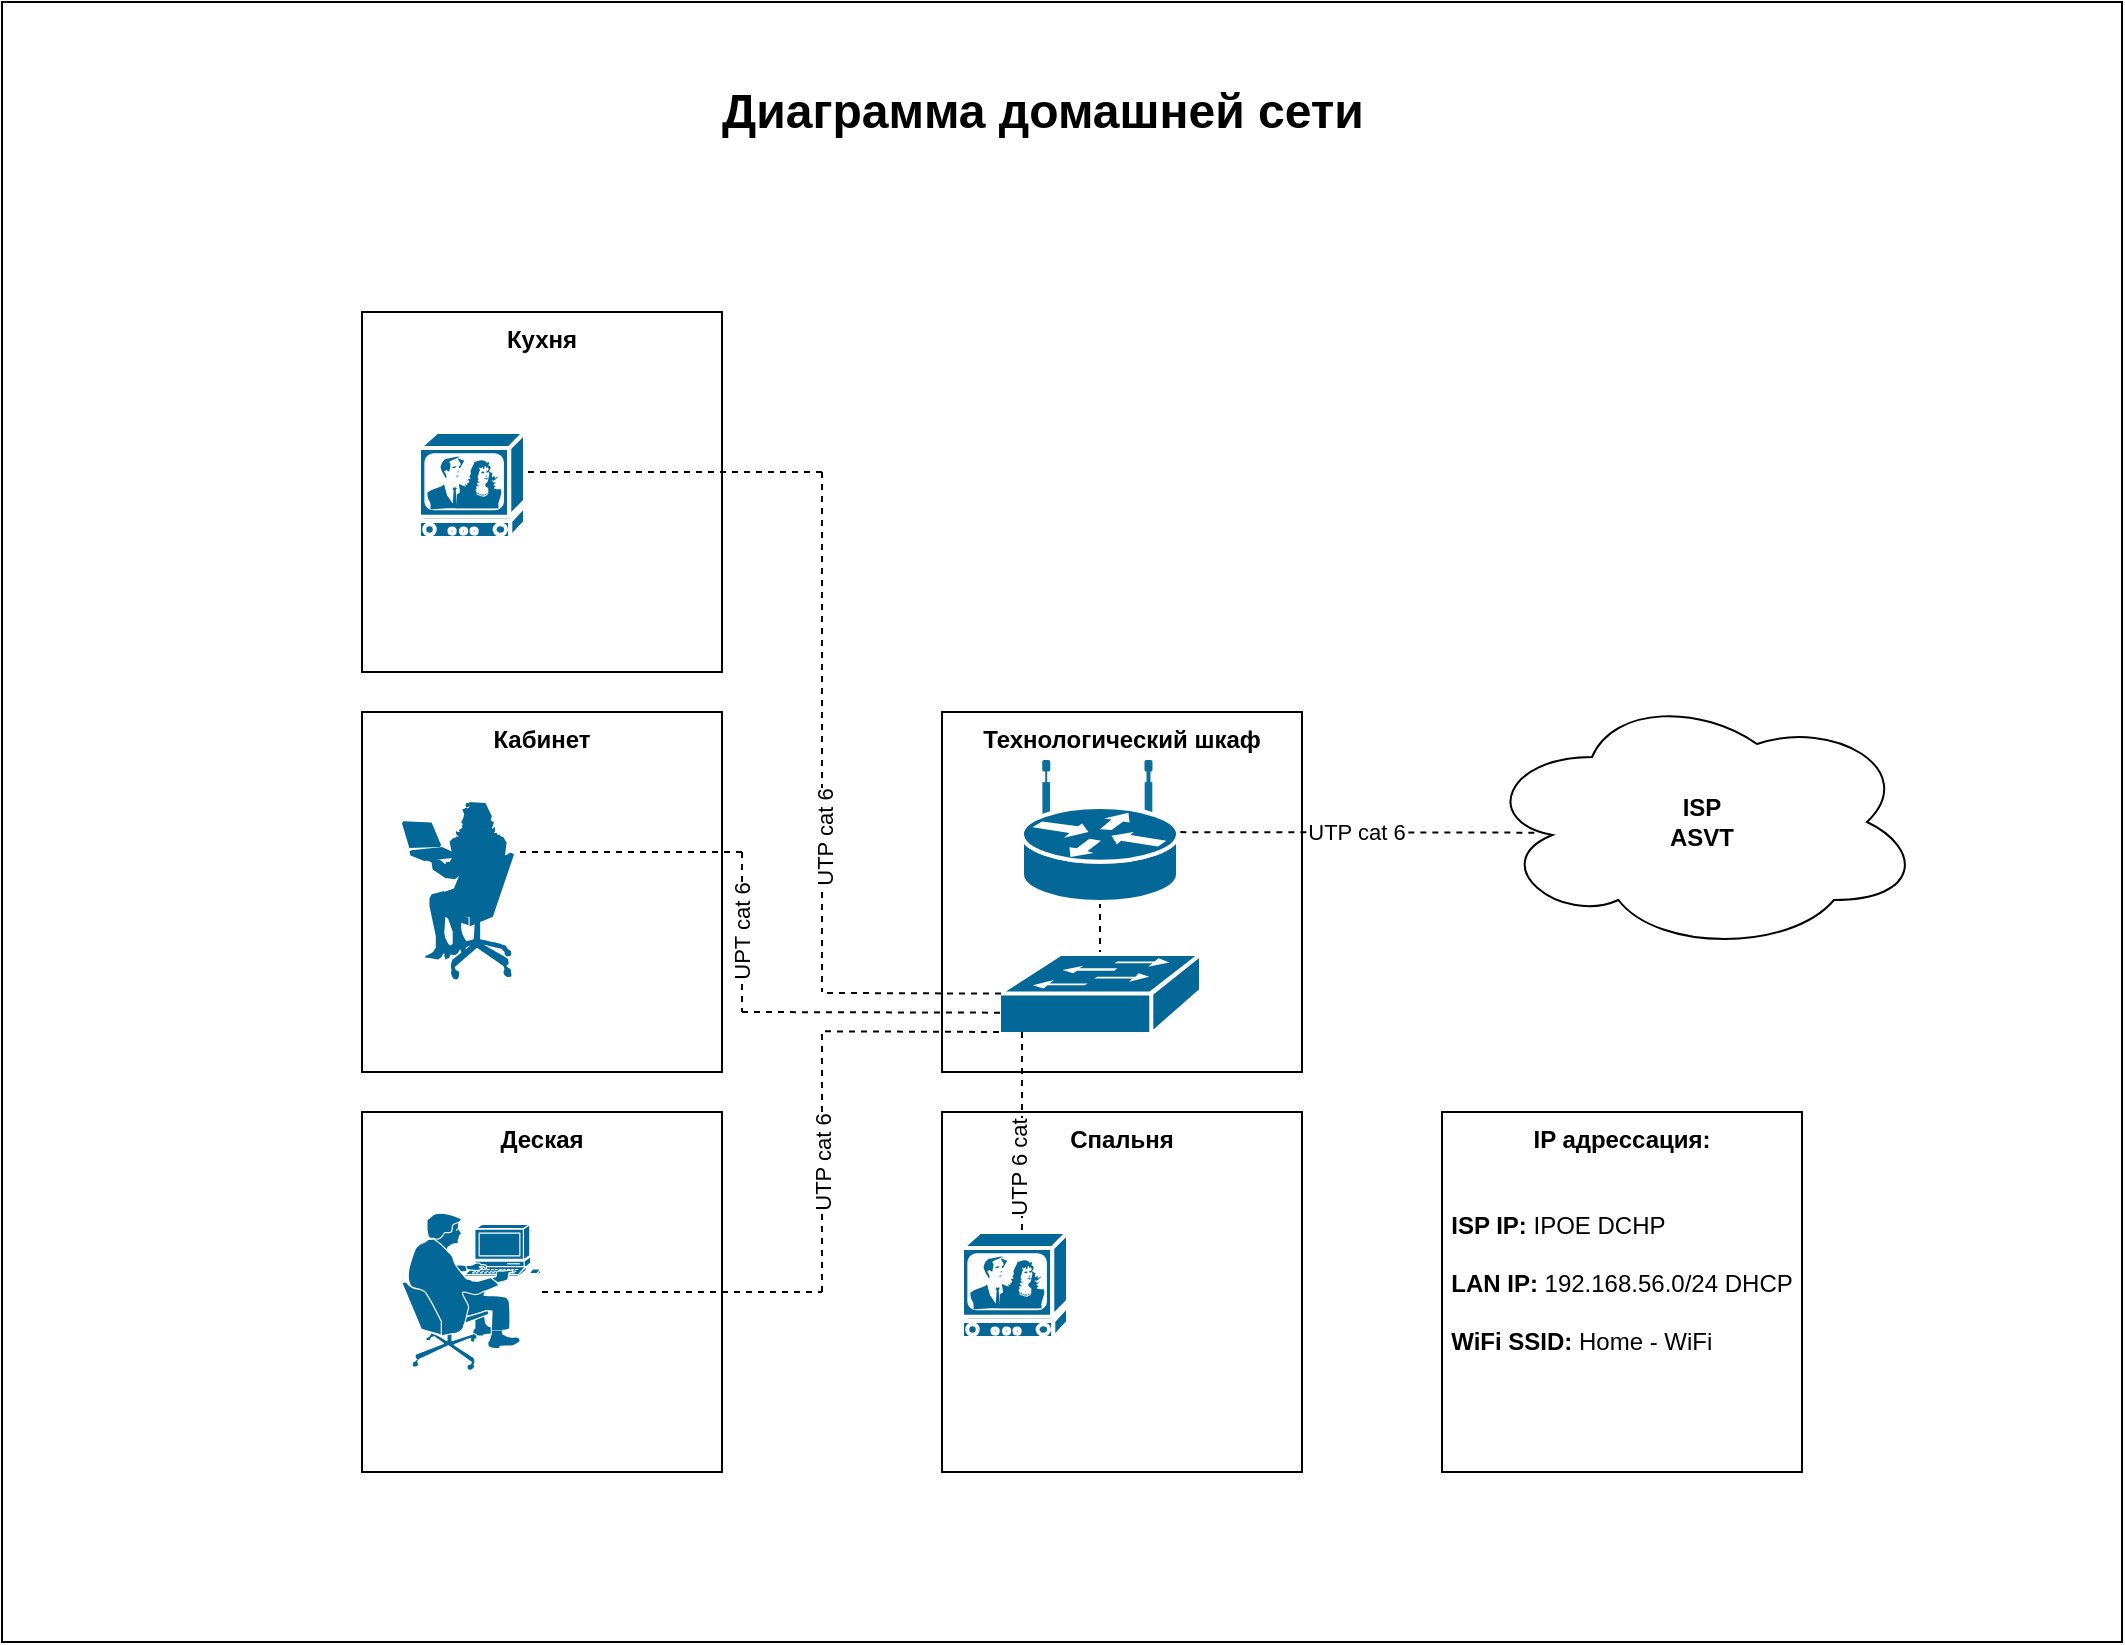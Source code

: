 <mxfile version="20.6.0" type="github"><diagram name="Page-1" id="c37626ed-c26b-45fb-9056-f9ebc6bb27b6"><mxGraphModel dx="1422" dy="794" grid="1" gridSize="10" guides="1" tooltips="1" connect="1" arrows="1" fold="1" page="1" pageScale="1" pageWidth="1100" pageHeight="850" background="none" math="0" shadow="0"><root><mxCell id="0"/><mxCell id="1" parent="0"/><mxCell id="VHZ3GHMBjajuuo1knQhC-50" value="" style="rounded=0;whiteSpace=wrap;html=1;" parent="1" vertex="1"><mxGeometry x="20" y="15" width="1060" height="820" as="geometry"/></mxCell><mxCell id="VHZ3GHMBjajuuo1knQhC-4" value="&lt;b&gt;Спальня&lt;/b&gt;" style="whiteSpace=wrap;html=1;aspect=fixed;verticalAlign=top;" parent="1" vertex="1"><mxGeometry x="490" y="570" width="180" height="180" as="geometry"/></mxCell><mxCell id="VHZ3GHMBjajuuo1knQhC-1" value="&lt;b&gt;Кухня&lt;/b&gt;" style="whiteSpace=wrap;html=1;aspect=fixed;verticalAlign=top;" parent="1" vertex="1"><mxGeometry x="200" y="170" width="180" height="180" as="geometry"/></mxCell><mxCell id="VHZ3GHMBjajuuo1knQhC-2" value="&lt;b&gt;Кабинет&lt;/b&gt;" style="whiteSpace=wrap;html=1;aspect=fixed;horizontal=1;verticalAlign=top;" parent="1" vertex="1"><mxGeometry x="200" y="370" width="180" height="180" as="geometry"/></mxCell><mxCell id="VHZ3GHMBjajuuo1knQhC-3" value="&lt;b&gt;Деская&lt;/b&gt;" style="whiteSpace=wrap;html=1;aspect=fixed;verticalAlign=top;" parent="1" vertex="1"><mxGeometry x="200" y="570" width="180" height="180" as="geometry"/></mxCell><mxCell id="VHZ3GHMBjajuuo1knQhC-5" value="&lt;b&gt;Технологический шкаф&lt;/b&gt;" style="whiteSpace=wrap;html=1;aspect=fixed;verticalAlign=top;" parent="1" vertex="1"><mxGeometry x="490" y="370" width="180" height="180" as="geometry"/></mxCell><mxCell id="VHZ3GHMBjajuuo1knQhC-6" value="&lt;b&gt;IP адрессация:&lt;/b&gt;&lt;br&gt;&lt;br&gt;&lt;br&gt;&lt;div style=&quot;text-align: left;&quot;&gt;&lt;b style=&quot;background-color: initial;&quot;&gt;ISP IP:&lt;/b&gt;&lt;span style=&quot;background-color: initial;&quot;&gt; IPOE DCHP&amp;nbsp;&lt;/span&gt;&lt;/div&gt;&lt;div style=&quot;text-align: left;&quot;&gt;&lt;b&gt;&lt;br&gt;&lt;/b&gt;&lt;/div&gt;&lt;div style=&quot;text-align: left;&quot;&gt;&lt;b&gt;LAN IP: &lt;/b&gt;192.168.56.0/24 DHCP&lt;/div&gt;&lt;div style=&quot;text-align: left;&quot;&gt;&lt;br&gt;&lt;/div&gt;&lt;div style=&quot;text-align: left;&quot;&gt;&lt;b&gt;WiFi SSID:&lt;/b&gt; Home - WiFi&lt;/div&gt;" style="whiteSpace=wrap;html=1;aspect=fixed;verticalAlign=top;align=center;" parent="1" vertex="1"><mxGeometry x="740" y="570" width="180" height="180" as="geometry"/></mxCell><mxCell id="VHZ3GHMBjajuuo1knQhC-8" value="&lt;b&gt;ISP&lt;br&gt;ASVT&lt;/b&gt;" style="ellipse;shape=cloud;whiteSpace=wrap;html=1;" parent="1" vertex="1"><mxGeometry x="760" y="360" width="220" height="130" as="geometry"/></mxCell><mxCell id="VHZ3GHMBjajuuo1knQhC-15" style="orthogonalLoop=1;jettySize=auto;html=1;exitX=0.5;exitY=1;exitDx=0;exitDy=0;exitPerimeter=0;entryX=0.5;entryY=0;entryDx=0;entryDy=0;entryPerimeter=0;rounded=0;endArrow=none;endFill=0;dashed=1;" parent="1" source="VHZ3GHMBjajuuo1knQhC-10" target="VHZ3GHMBjajuuo1knQhC-11" edge="1"><mxGeometry relative="1" as="geometry"/></mxCell><mxCell id="VHZ3GHMBjajuuo1knQhC-10" value="" style="shape=mxgraph.cisco.routers.wireless_router;sketch=0;html=1;pointerEvents=1;dashed=0;fillColor=#036897;strokeColor=#ffffff;strokeWidth=2;verticalLabelPosition=bottom;verticalAlign=top;align=center;outlineConnect=0;" parent="1" vertex="1"><mxGeometry x="530" y="395" width="78" height="70" as="geometry"/></mxCell><mxCell id="VHZ3GHMBjajuuo1knQhC-11" value="" style="shape=mxgraph.cisco.switches.workgroup_switch;sketch=0;html=1;pointerEvents=1;dashed=0;fillColor=#036897;strokeColor=#ffffff;strokeWidth=2;verticalLabelPosition=bottom;verticalAlign=top;align=center;outlineConnect=0;" parent="1" vertex="1"><mxGeometry x="518.5" y="491" width="101" height="40" as="geometry"/></mxCell><mxCell id="VHZ3GHMBjajuuo1knQhC-18" value="UTP cat 6" style="orthogonalLoop=1;jettySize=auto;html=1;rounded=0;endArrow=none;endFill=0;exitX=0.119;exitY=0.541;exitDx=0;exitDy=0;exitPerimeter=0;strokeColor=#000000;dashed=1;align=center;verticalAlign=middle;horizontal=1;" parent="1" source="VHZ3GHMBjajuuo1knQhC-8" target="VHZ3GHMBjajuuo1knQhC-10" edge="1"><mxGeometry relative="1" as="geometry"><mxPoint x="770" y="430" as="sourcePoint"/><mxPoint x="579" y="505" as="targetPoint"/></mxGeometry></mxCell><mxCell id="VHZ3GHMBjajuuo1knQhC-22" style="orthogonalLoop=1;jettySize=auto;html=1;rounded=0;endArrow=none;endFill=0;exitX=0.119;exitY=0.541;exitDx=0;exitDy=0;exitPerimeter=0;strokeColor=#000000;dashed=1;" parent="1" edge="1"><mxGeometry relative="1" as="geometry"><mxPoint x="519.0" y="520.33" as="sourcePoint"/><mxPoint x="390" y="520" as="targetPoint"/></mxGeometry></mxCell><mxCell id="VHZ3GHMBjajuuo1knQhC-23" style="orthogonalLoop=1;jettySize=auto;html=1;rounded=0;endArrow=none;endFill=0;exitX=0.119;exitY=0.541;exitDx=0;exitDy=0;exitPerimeter=0;strokeColor=#000000;dashed=1;" parent="1" edge="1"><mxGeometry relative="1" as="geometry"><mxPoint x="519.5" y="510.8" as="sourcePoint"/><mxPoint x="429.5" y="510.47" as="targetPoint"/></mxGeometry></mxCell><mxCell id="VHZ3GHMBjajuuo1knQhC-24" style="orthogonalLoop=1;jettySize=auto;html=1;rounded=0;endArrow=none;endFill=0;exitX=0.119;exitY=0.541;exitDx=0;exitDy=0;exitPerimeter=0;strokeColor=#000000;dashed=1;" parent="1" edge="1"><mxGeometry relative="1" as="geometry"><mxPoint x="518.5" y="529.99" as="sourcePoint"/><mxPoint x="428.5" y="529.66" as="targetPoint"/></mxGeometry></mxCell><mxCell id="VHZ3GHMBjajuuo1knQhC-25" value="" style="shape=mxgraph.cisco.people.pc_man;sketch=0;html=1;pointerEvents=1;dashed=0;fillColor=#036897;strokeColor=#ffffff;strokeWidth=2;verticalLabelPosition=bottom;verticalAlign=top;align=center;outlineConnect=0;" parent="1" vertex="1"><mxGeometry x="220" y="620" width="70" height="80" as="geometry"/></mxCell><mxCell id="VHZ3GHMBjajuuo1knQhC-26" value="" style="shape=mxgraph.cisco.people.sitting_woman;sketch=0;html=1;pointerEvents=1;dashed=0;fillColor=#036897;strokeColor=#ffffff;strokeWidth=2;verticalLabelPosition=bottom;verticalAlign=top;align=center;outlineConnect=0;" parent="1" vertex="1"><mxGeometry x="220" y="415" width="56" height="90" as="geometry"/></mxCell><mxCell id="VHZ3GHMBjajuuo1knQhC-27" value="" style="shape=mxgraph.cisco.misc.tv;sketch=0;html=1;pointerEvents=1;dashed=0;fillColor=#036897;strokeColor=#ffffff;strokeWidth=2;verticalLabelPosition=bottom;verticalAlign=top;align=center;outlineConnect=0;" parent="1" vertex="1"><mxGeometry x="500" y="630" width="53" height="53" as="geometry"/></mxCell><mxCell id="VHZ3GHMBjajuuo1knQhC-28" value="" style="shape=mxgraph.cisco.misc.tv;sketch=0;html=1;pointerEvents=1;dashed=0;fillColor=#036897;strokeColor=#ffffff;strokeWidth=2;verticalLabelPosition=bottom;verticalAlign=top;align=center;outlineConnect=0;" parent="1" vertex="1"><mxGeometry x="228.5" y="230" width="53" height="53" as="geometry"/></mxCell><mxCell id="VHZ3GHMBjajuuo1knQhC-29" style="orthogonalLoop=1;jettySize=auto;html=1;rounded=0;endArrow=none;endFill=0;strokeColor=#000000;dashed=1;" parent="1" edge="1"><mxGeometry relative="1" as="geometry"><mxPoint x="430" y="250.03" as="sourcePoint"/><mxPoint x="281.5" y="250.0" as="targetPoint"/></mxGeometry></mxCell><mxCell id="VHZ3GHMBjajuuo1knQhC-30" style="orthogonalLoop=1;jettySize=auto;html=1;rounded=0;endArrow=none;endFill=0;strokeColor=#000000;dashed=1;" parent="1" edge="1"><mxGeometry relative="1" as="geometry"><mxPoint x="430" y="250" as="sourcePoint"/><mxPoint x="430" y="510" as="targetPoint"/></mxGeometry></mxCell><mxCell id="VHZ3GHMBjajuuo1knQhC-40" value="UTP cat 6" style="edgeLabel;html=1;align=center;verticalAlign=middle;resizable=0;points=[];horizontal=0;" parent="VHZ3GHMBjajuuo1knQhC-30" vertex="1" connectable="0"><mxGeometry x="0.408" y="1" relative="1" as="geometry"><mxPoint as="offset"/></mxGeometry></mxCell><mxCell id="VHZ3GHMBjajuuo1knQhC-33" style="orthogonalLoop=1;jettySize=auto;html=1;rounded=0;endArrow=none;endFill=0;strokeColor=#000000;dashed=1;" parent="1" edge="1"><mxGeometry relative="1" as="geometry"><mxPoint x="390" y="440" as="sourcePoint"/><mxPoint x="276" y="440" as="targetPoint"/></mxGeometry></mxCell><mxCell id="VHZ3GHMBjajuuo1knQhC-34" value="UPT cat 6" style="orthogonalLoop=1;jettySize=auto;html=1;rounded=0;endArrow=none;endFill=0;strokeColor=#000000;dashed=1;horizontal=0;" parent="1" edge="1"><mxGeometry relative="1" as="geometry"><mxPoint x="390" y="440" as="sourcePoint"/><mxPoint x="390" y="520" as="targetPoint"/></mxGeometry></mxCell><mxCell id="VHZ3GHMBjajuuo1knQhC-35" value="UTP cat 6" style="orthogonalLoop=1;jettySize=auto;html=1;rounded=0;endArrow=none;endFill=0;strokeColor=#000000;dashed=1;horizontal=0;" parent="1" edge="1"><mxGeometry relative="1" as="geometry"><mxPoint x="430" y="531" as="sourcePoint"/><mxPoint x="430" y="660" as="targetPoint"/></mxGeometry></mxCell><mxCell id="VHZ3GHMBjajuuo1knQhC-36" style="orthogonalLoop=1;jettySize=auto;html=1;rounded=0;endArrow=none;endFill=0;strokeColor=#000000;dashed=1;" parent="1" source="VHZ3GHMBjajuuo1knQhC-25" edge="1"><mxGeometry relative="1" as="geometry"><mxPoint x="410" y="460" as="sourcePoint"/><mxPoint x="430" y="660" as="targetPoint"/></mxGeometry></mxCell><mxCell id="VHZ3GHMBjajuuo1knQhC-38" style="orthogonalLoop=1;jettySize=auto;html=1;rounded=0;endArrow=none;endFill=0;strokeColor=#000000;dashed=1;" parent="1" edge="1"><mxGeometry relative="1" as="geometry"><mxPoint x="530" y="530" as="sourcePoint"/><mxPoint x="530" y="630" as="targetPoint"/></mxGeometry></mxCell><mxCell id="VHZ3GHMBjajuuo1knQhC-39" value="UTP 6 cat" style="edgeLabel;html=1;align=center;verticalAlign=middle;resizable=0;points=[];rotation=270;" parent="VHZ3GHMBjajuuo1knQhC-38" vertex="1" connectable="0"><mxGeometry x="0.36" y="-2" relative="1" as="geometry"><mxPoint as="offset"/></mxGeometry></mxCell><mxCell id="VHZ3GHMBjajuuo1knQhC-44" value="&lt;h1&gt;Диаграмма домашней сети&amp;nbsp;&lt;/h1&gt;" style="text;html=1;strokeColor=none;fillColor=none;spacing=5;spacingTop=-20;whiteSpace=wrap;overflow=hidden;rounded=0;" parent="1" vertex="1"><mxGeometry x="375" y="50" width="350" height="40" as="geometry"/></mxCell></root></mxGraphModel></diagram></mxfile>